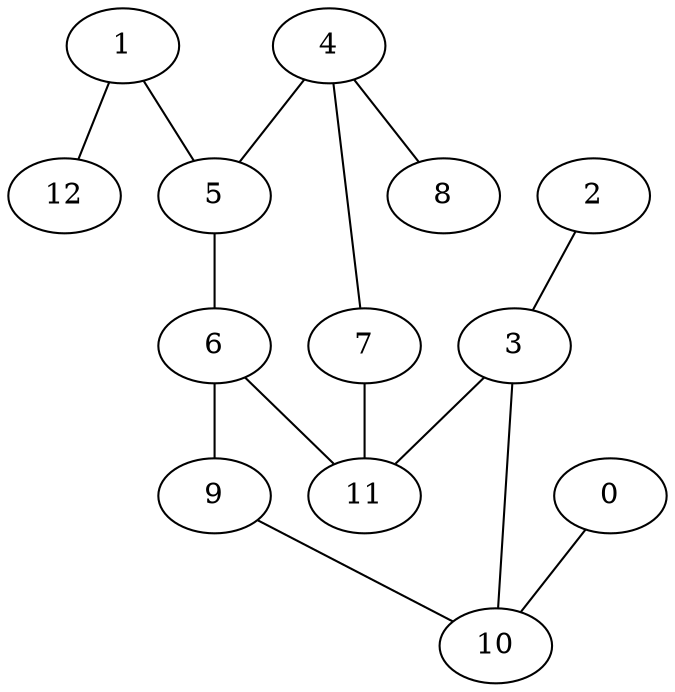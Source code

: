 graph "sampletest150-mod1_image14.bmp" {
	0	 [type=endpoint,
		x=60,
		y=272];
	10	 [type=intersection,
		x=123,
		y=267];
	0 -- 10	 [angle0="-.08",
		frequency=1,
		type0=line];
	1	 [type=corner,
		x=342,
		y=143];
	5	 [type=intersection,
		x=299,
		y=200];
	1 -- 5	 [angle0="-.92",
		frequency=1,
		type0=line];
	12	 [type=endpoint,
		x=395,
		y=189];
	1 -- 12	 [angle0=".71",
		frequency=1,
		type0=line];
	2	 [type=endpoint,
		x=152,
		y=377];
	3	 [type=intersection,
		x=207,
		y=307];
	2 -- 3	 [angle0="-.90",
		frequency=1,
		type0=line];
	3 -- 10	 [angle0=".44",
		frequency=1,
		type0=line];
	11	 [type=intersection,
		x=226,
		y=321];
	3 -- 11	 [angle0=".64",
		frequency=1,
		type0=line];
	4	 [type=intersection,
		x=399,
		y=249];
	4 -- 5	 [angle0=".46",
		frequency=1,
		type0=line];
	7	 [type=corner,
		x=253,
		y=325];
	4 -- 7	 [angle0="-.48",
		frequency=1,
		type0=line];
	8	 [type=endpoint,
		x=463,
		y=254];
	4 -- 8	 [angle0=".08",
		frequency=1,
		type0=line];
	6	 [type=intersection,
		x=305,
		y=189];
	5 -- 6	 [angle0="-1.07",
		frequency=1,
		type0=line];
	9	 [type=corner,
		x=254,
		y=181];
	6 -- 9	 [angle0=".16",
		frequency=1,
		type0=line];
	6 -- 11	 [angle0="-1.03",
		frequency=1,
		type0=line];
	7 -- 11	 [angle0=".15",
		frequency=1,
		type0=line];
	9 -- 10	 [angle0="-.58",
		frequency=1,
		type0=line];
}
